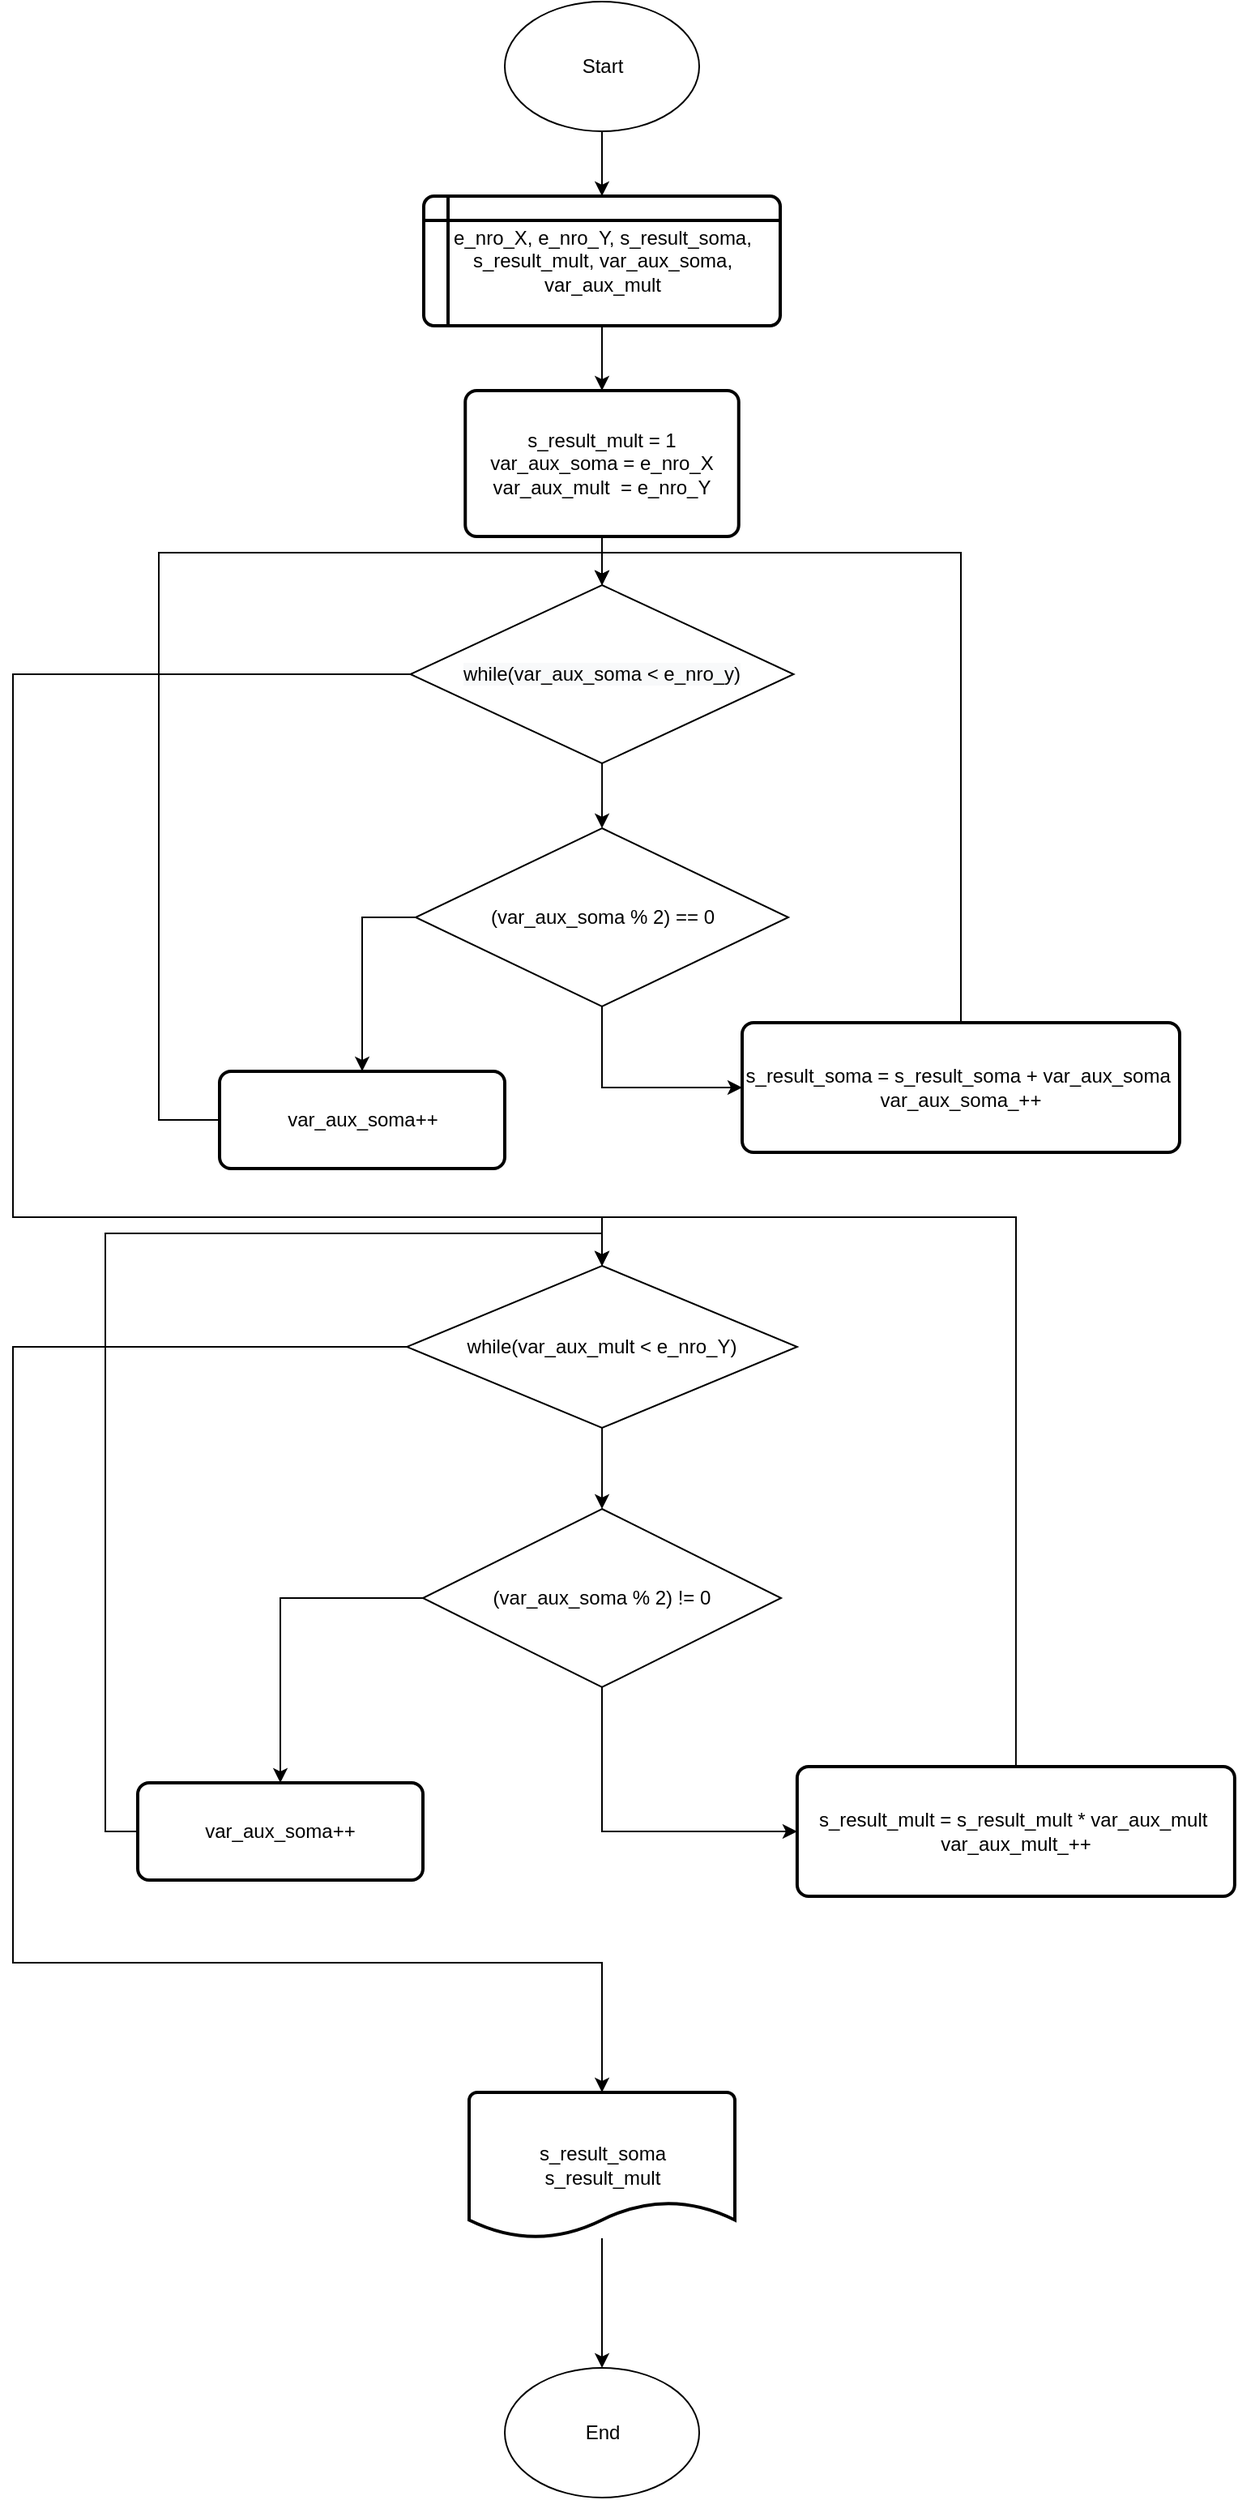<mxfile version="13.8.5" type="github">
  <diagram id="SlzGInMx5myFzJK2-NQC" name="Page-1">
    <mxGraphModel dx="1381" dy="764" grid="1" gridSize="10" guides="1" tooltips="1" connect="1" arrows="1" fold="1" page="1" pageScale="1" pageWidth="827" pageHeight="1169" math="0" shadow="0">
      <root>
        <mxCell id="0" />
        <mxCell id="1" parent="0" />
        <mxCell id="uOVhEXPV8HAGmJSHSICB-3" value="" style="edgeStyle=orthogonalEdgeStyle;rounded=0;orthogonalLoop=1;jettySize=auto;html=1;" edge="1" parent="1" source="uOVhEXPV8HAGmJSHSICB-1" target="uOVhEXPV8HAGmJSHSICB-2">
          <mxGeometry relative="1" as="geometry" />
        </mxCell>
        <mxCell id="uOVhEXPV8HAGmJSHSICB-1" value="Start" style="ellipse;whiteSpace=wrap;html=1;" vertex="1" parent="1">
          <mxGeometry x="353.5" y="80" width="120" height="80" as="geometry" />
        </mxCell>
        <mxCell id="uOVhEXPV8HAGmJSHSICB-5" value="" style="edgeStyle=orthogonalEdgeStyle;rounded=0;orthogonalLoop=1;jettySize=auto;html=1;" edge="1" parent="1" source="uOVhEXPV8HAGmJSHSICB-2" target="uOVhEXPV8HAGmJSHSICB-4">
          <mxGeometry relative="1" as="geometry" />
        </mxCell>
        <mxCell id="uOVhEXPV8HAGmJSHSICB-2" value="e_nro_X, e_nro_Y, s_result_soma, s_result_mult, var_aux_soma, var_aux_mult" style="shape=internalStorage;whiteSpace=wrap;html=1;dx=15;dy=15;rounded=1;arcSize=8;strokeWidth=2;" vertex="1" parent="1">
          <mxGeometry x="303.5" y="200" width="220" height="80" as="geometry" />
        </mxCell>
        <mxCell id="uOVhEXPV8HAGmJSHSICB-17" value="" style="edgeStyle=orthogonalEdgeStyle;rounded=0;orthogonalLoop=1;jettySize=auto;html=1;" edge="1" parent="1" source="uOVhEXPV8HAGmJSHSICB-4" target="uOVhEXPV8HAGmJSHSICB-16">
          <mxGeometry relative="1" as="geometry" />
        </mxCell>
        <mxCell id="uOVhEXPV8HAGmJSHSICB-4" value="s_result_mult = 1&lt;br&gt;var_aux_soma = e_nro_X&lt;br&gt;var_aux_mult&amp;nbsp; = e_nro_Y" style="rounded=1;whiteSpace=wrap;html=1;absoluteArcSize=1;arcSize=14;strokeWidth=2;" vertex="1" parent="1">
          <mxGeometry x="329.13" y="320" width="168.75" height="90" as="geometry" />
        </mxCell>
        <mxCell id="uOVhEXPV8HAGmJSHSICB-19" style="edgeStyle=orthogonalEdgeStyle;rounded=0;orthogonalLoop=1;jettySize=auto;html=1;entryX=0;entryY=0.5;entryDx=0;entryDy=0;" edge="1" parent="1" source="uOVhEXPV8HAGmJSHSICB-11" target="uOVhEXPV8HAGmJSHSICB-14">
          <mxGeometry relative="1" as="geometry" />
        </mxCell>
        <mxCell id="uOVhEXPV8HAGmJSHSICB-22" style="edgeStyle=orthogonalEdgeStyle;rounded=0;orthogonalLoop=1;jettySize=auto;html=1;exitX=0;exitY=0.5;exitDx=0;exitDy=0;entryX=0.5;entryY=0;entryDx=0;entryDy=0;" edge="1" parent="1" source="uOVhEXPV8HAGmJSHSICB-11" target="uOVhEXPV8HAGmJSHSICB-21">
          <mxGeometry relative="1" as="geometry" />
        </mxCell>
        <mxCell id="uOVhEXPV8HAGmJSHSICB-11" value="(var_aux_soma % 2) == 0" style="rhombus;whiteSpace=wrap;html=1;" vertex="1" parent="1">
          <mxGeometry x="298.5" y="590" width="230" height="110" as="geometry" />
        </mxCell>
        <mxCell id="uOVhEXPV8HAGmJSHSICB-20" style="edgeStyle=orthogonalEdgeStyle;rounded=0;orthogonalLoop=1;jettySize=auto;html=1;exitX=0.5;exitY=0;exitDx=0;exitDy=0;entryX=0.5;entryY=0;entryDx=0;entryDy=0;" edge="1" parent="1" source="uOVhEXPV8HAGmJSHSICB-14" target="uOVhEXPV8HAGmJSHSICB-16">
          <mxGeometry relative="1" as="geometry" />
        </mxCell>
        <mxCell id="uOVhEXPV8HAGmJSHSICB-14" value="s_result_soma = s_result_soma + var_aux_soma&amp;nbsp;&lt;br&gt;var_aux_soma_++" style="rounded=1;whiteSpace=wrap;html=1;absoluteArcSize=1;arcSize=14;strokeWidth=2;" vertex="1" parent="1">
          <mxGeometry x="500" y="710" width="270" height="80" as="geometry" />
        </mxCell>
        <mxCell id="uOVhEXPV8HAGmJSHSICB-18" value="" style="edgeStyle=orthogonalEdgeStyle;rounded=0;orthogonalLoop=1;jettySize=auto;html=1;" edge="1" parent="1" source="uOVhEXPV8HAGmJSHSICB-16" target="uOVhEXPV8HAGmJSHSICB-11">
          <mxGeometry relative="1" as="geometry" />
        </mxCell>
        <mxCell id="uOVhEXPV8HAGmJSHSICB-26" style="edgeStyle=orthogonalEdgeStyle;rounded=0;orthogonalLoop=1;jettySize=auto;html=1;exitX=0;exitY=0.5;exitDx=0;exitDy=0;entryX=0.5;entryY=0;entryDx=0;entryDy=0;" edge="1" parent="1" source="uOVhEXPV8HAGmJSHSICB-16" target="uOVhEXPV8HAGmJSHSICB-24">
          <mxGeometry relative="1" as="geometry">
            <Array as="points">
              <mxPoint x="50" y="495" />
              <mxPoint x="50" y="830" />
              <mxPoint x="413" y="830" />
            </Array>
          </mxGeometry>
        </mxCell>
        <mxCell id="uOVhEXPV8HAGmJSHSICB-16" value="&#xa;&#xa;&lt;span style=&quot;color: rgb(0, 0, 0); font-family: helvetica; font-size: 12px; font-style: normal; font-weight: 400; letter-spacing: normal; text-align: center; text-indent: 0px; text-transform: none; word-spacing: 0px; background-color: rgb(248, 249, 250); display: inline; float: none;&quot;&gt;while(var_aux_soma &amp;lt; e_nro_y)&lt;/span&gt;&#xa;&#xa;" style="rhombus;whiteSpace=wrap;html=1;" vertex="1" parent="1">
          <mxGeometry x="295.26" y="440" width="236.5" height="110" as="geometry" />
        </mxCell>
        <mxCell id="uOVhEXPV8HAGmJSHSICB-23" style="edgeStyle=orthogonalEdgeStyle;rounded=0;orthogonalLoop=1;jettySize=auto;html=1;entryX=0.5;entryY=0;entryDx=0;entryDy=0;" edge="1" parent="1" source="uOVhEXPV8HAGmJSHSICB-21" target="uOVhEXPV8HAGmJSHSICB-16">
          <mxGeometry relative="1" as="geometry">
            <Array as="points">
              <mxPoint x="140" y="770" />
              <mxPoint x="140" y="420" />
              <mxPoint x="414" y="420" />
            </Array>
          </mxGeometry>
        </mxCell>
        <mxCell id="uOVhEXPV8HAGmJSHSICB-21" value="var_aux_soma++" style="rounded=1;whiteSpace=wrap;html=1;absoluteArcSize=1;arcSize=14;strokeWidth=2;" vertex="1" parent="1">
          <mxGeometry x="177.5" y="740" width="176" height="60" as="geometry" />
        </mxCell>
        <mxCell id="uOVhEXPV8HAGmJSHSICB-28" value="" style="edgeStyle=orthogonalEdgeStyle;rounded=0;orthogonalLoop=1;jettySize=auto;html=1;" edge="1" parent="1" source="uOVhEXPV8HAGmJSHSICB-24" target="uOVhEXPV8HAGmJSHSICB-27">
          <mxGeometry relative="1" as="geometry" />
        </mxCell>
        <mxCell id="uOVhEXPV8HAGmJSHSICB-40" style="edgeStyle=orthogonalEdgeStyle;rounded=0;orthogonalLoop=1;jettySize=auto;html=1;exitX=0;exitY=0.5;exitDx=0;exitDy=0;entryX=0.5;entryY=0;entryDx=0;entryDy=0;entryPerimeter=0;" edge="1" parent="1" source="uOVhEXPV8HAGmJSHSICB-24" target="uOVhEXPV8HAGmJSHSICB-39">
          <mxGeometry relative="1" as="geometry">
            <Array as="points">
              <mxPoint x="50" y="910" />
              <mxPoint x="50" y="1290" />
              <mxPoint x="414" y="1290" />
            </Array>
          </mxGeometry>
        </mxCell>
        <mxCell id="uOVhEXPV8HAGmJSHSICB-24" value="while(var_aux_mult &amp;lt; e_nro_Y)" style="rhombus;whiteSpace=wrap;html=1;" vertex="1" parent="1">
          <mxGeometry x="293.08" y="860" width="240.87" height="100" as="geometry" />
        </mxCell>
        <mxCell id="uOVhEXPV8HAGmJSHSICB-32" style="edgeStyle=orthogonalEdgeStyle;rounded=0;orthogonalLoop=1;jettySize=auto;html=1;exitX=0.5;exitY=1;exitDx=0;exitDy=0;entryX=0;entryY=0.5;entryDx=0;entryDy=0;" edge="1" parent="1" source="uOVhEXPV8HAGmJSHSICB-27" target="uOVhEXPV8HAGmJSHSICB-30">
          <mxGeometry relative="1" as="geometry" />
        </mxCell>
        <mxCell id="uOVhEXPV8HAGmJSHSICB-37" style="edgeStyle=orthogonalEdgeStyle;rounded=0;orthogonalLoop=1;jettySize=auto;html=1;exitX=0;exitY=0.5;exitDx=0;exitDy=0;entryX=0.5;entryY=0;entryDx=0;entryDy=0;" edge="1" parent="1" source="uOVhEXPV8HAGmJSHSICB-27" target="uOVhEXPV8HAGmJSHSICB-34">
          <mxGeometry relative="1" as="geometry" />
        </mxCell>
        <mxCell id="uOVhEXPV8HAGmJSHSICB-27" value="(var_aux_soma % 2) != 0" style="rhombus;whiteSpace=wrap;html=1;" vertex="1" parent="1">
          <mxGeometry x="303" y="1010" width="221" height="110" as="geometry" />
        </mxCell>
        <mxCell id="uOVhEXPV8HAGmJSHSICB-33" style="edgeStyle=orthogonalEdgeStyle;rounded=0;orthogonalLoop=1;jettySize=auto;html=1;exitX=0.5;exitY=0;exitDx=0;exitDy=0;entryX=0.5;entryY=0;entryDx=0;entryDy=0;" edge="1" parent="1" source="uOVhEXPV8HAGmJSHSICB-30" target="uOVhEXPV8HAGmJSHSICB-24">
          <mxGeometry relative="1" as="geometry">
            <Array as="points">
              <mxPoint x="669" y="830" />
              <mxPoint x="414" y="830" />
            </Array>
          </mxGeometry>
        </mxCell>
        <mxCell id="uOVhEXPV8HAGmJSHSICB-30" value="s_result_mult = s_result_mult * var_aux_mult&amp;nbsp;&lt;br&gt;var_aux_mult_++" style="rounded=1;whiteSpace=wrap;html=1;absoluteArcSize=1;arcSize=14;strokeWidth=2;" vertex="1" parent="1">
          <mxGeometry x="533.95" y="1169" width="270" height="80" as="geometry" />
        </mxCell>
        <mxCell id="uOVhEXPV8HAGmJSHSICB-38" style="edgeStyle=orthogonalEdgeStyle;rounded=0;orthogonalLoop=1;jettySize=auto;html=1;exitX=0;exitY=0.5;exitDx=0;exitDy=0;entryX=0.5;entryY=0;entryDx=0;entryDy=0;" edge="1" parent="1" source="uOVhEXPV8HAGmJSHSICB-34" target="uOVhEXPV8HAGmJSHSICB-24">
          <mxGeometry relative="1" as="geometry" />
        </mxCell>
        <mxCell id="uOVhEXPV8HAGmJSHSICB-34" value="var_aux_soma++" style="rounded=1;whiteSpace=wrap;html=1;absoluteArcSize=1;arcSize=14;strokeWidth=2;" vertex="1" parent="1">
          <mxGeometry x="127" y="1179" width="176" height="60" as="geometry" />
        </mxCell>
        <mxCell id="uOVhEXPV8HAGmJSHSICB-42" value="" style="edgeStyle=orthogonalEdgeStyle;rounded=0;orthogonalLoop=1;jettySize=auto;html=1;" edge="1" parent="1" source="uOVhEXPV8HAGmJSHSICB-39" target="uOVhEXPV8HAGmJSHSICB-41">
          <mxGeometry relative="1" as="geometry" />
        </mxCell>
        <mxCell id="uOVhEXPV8HAGmJSHSICB-39" value="s_result_soma&lt;br&gt;s_result_mult" style="strokeWidth=2;html=1;shape=mxgraph.flowchart.document2;whiteSpace=wrap;size=0.25;" vertex="1" parent="1">
          <mxGeometry x="331.51" y="1370" width="164" height="90" as="geometry" />
        </mxCell>
        <mxCell id="uOVhEXPV8HAGmJSHSICB-41" value="End" style="ellipse;whiteSpace=wrap;html=1;" vertex="1" parent="1">
          <mxGeometry x="353.51" y="1540" width="120" height="80" as="geometry" />
        </mxCell>
      </root>
    </mxGraphModel>
  </diagram>
</mxfile>
